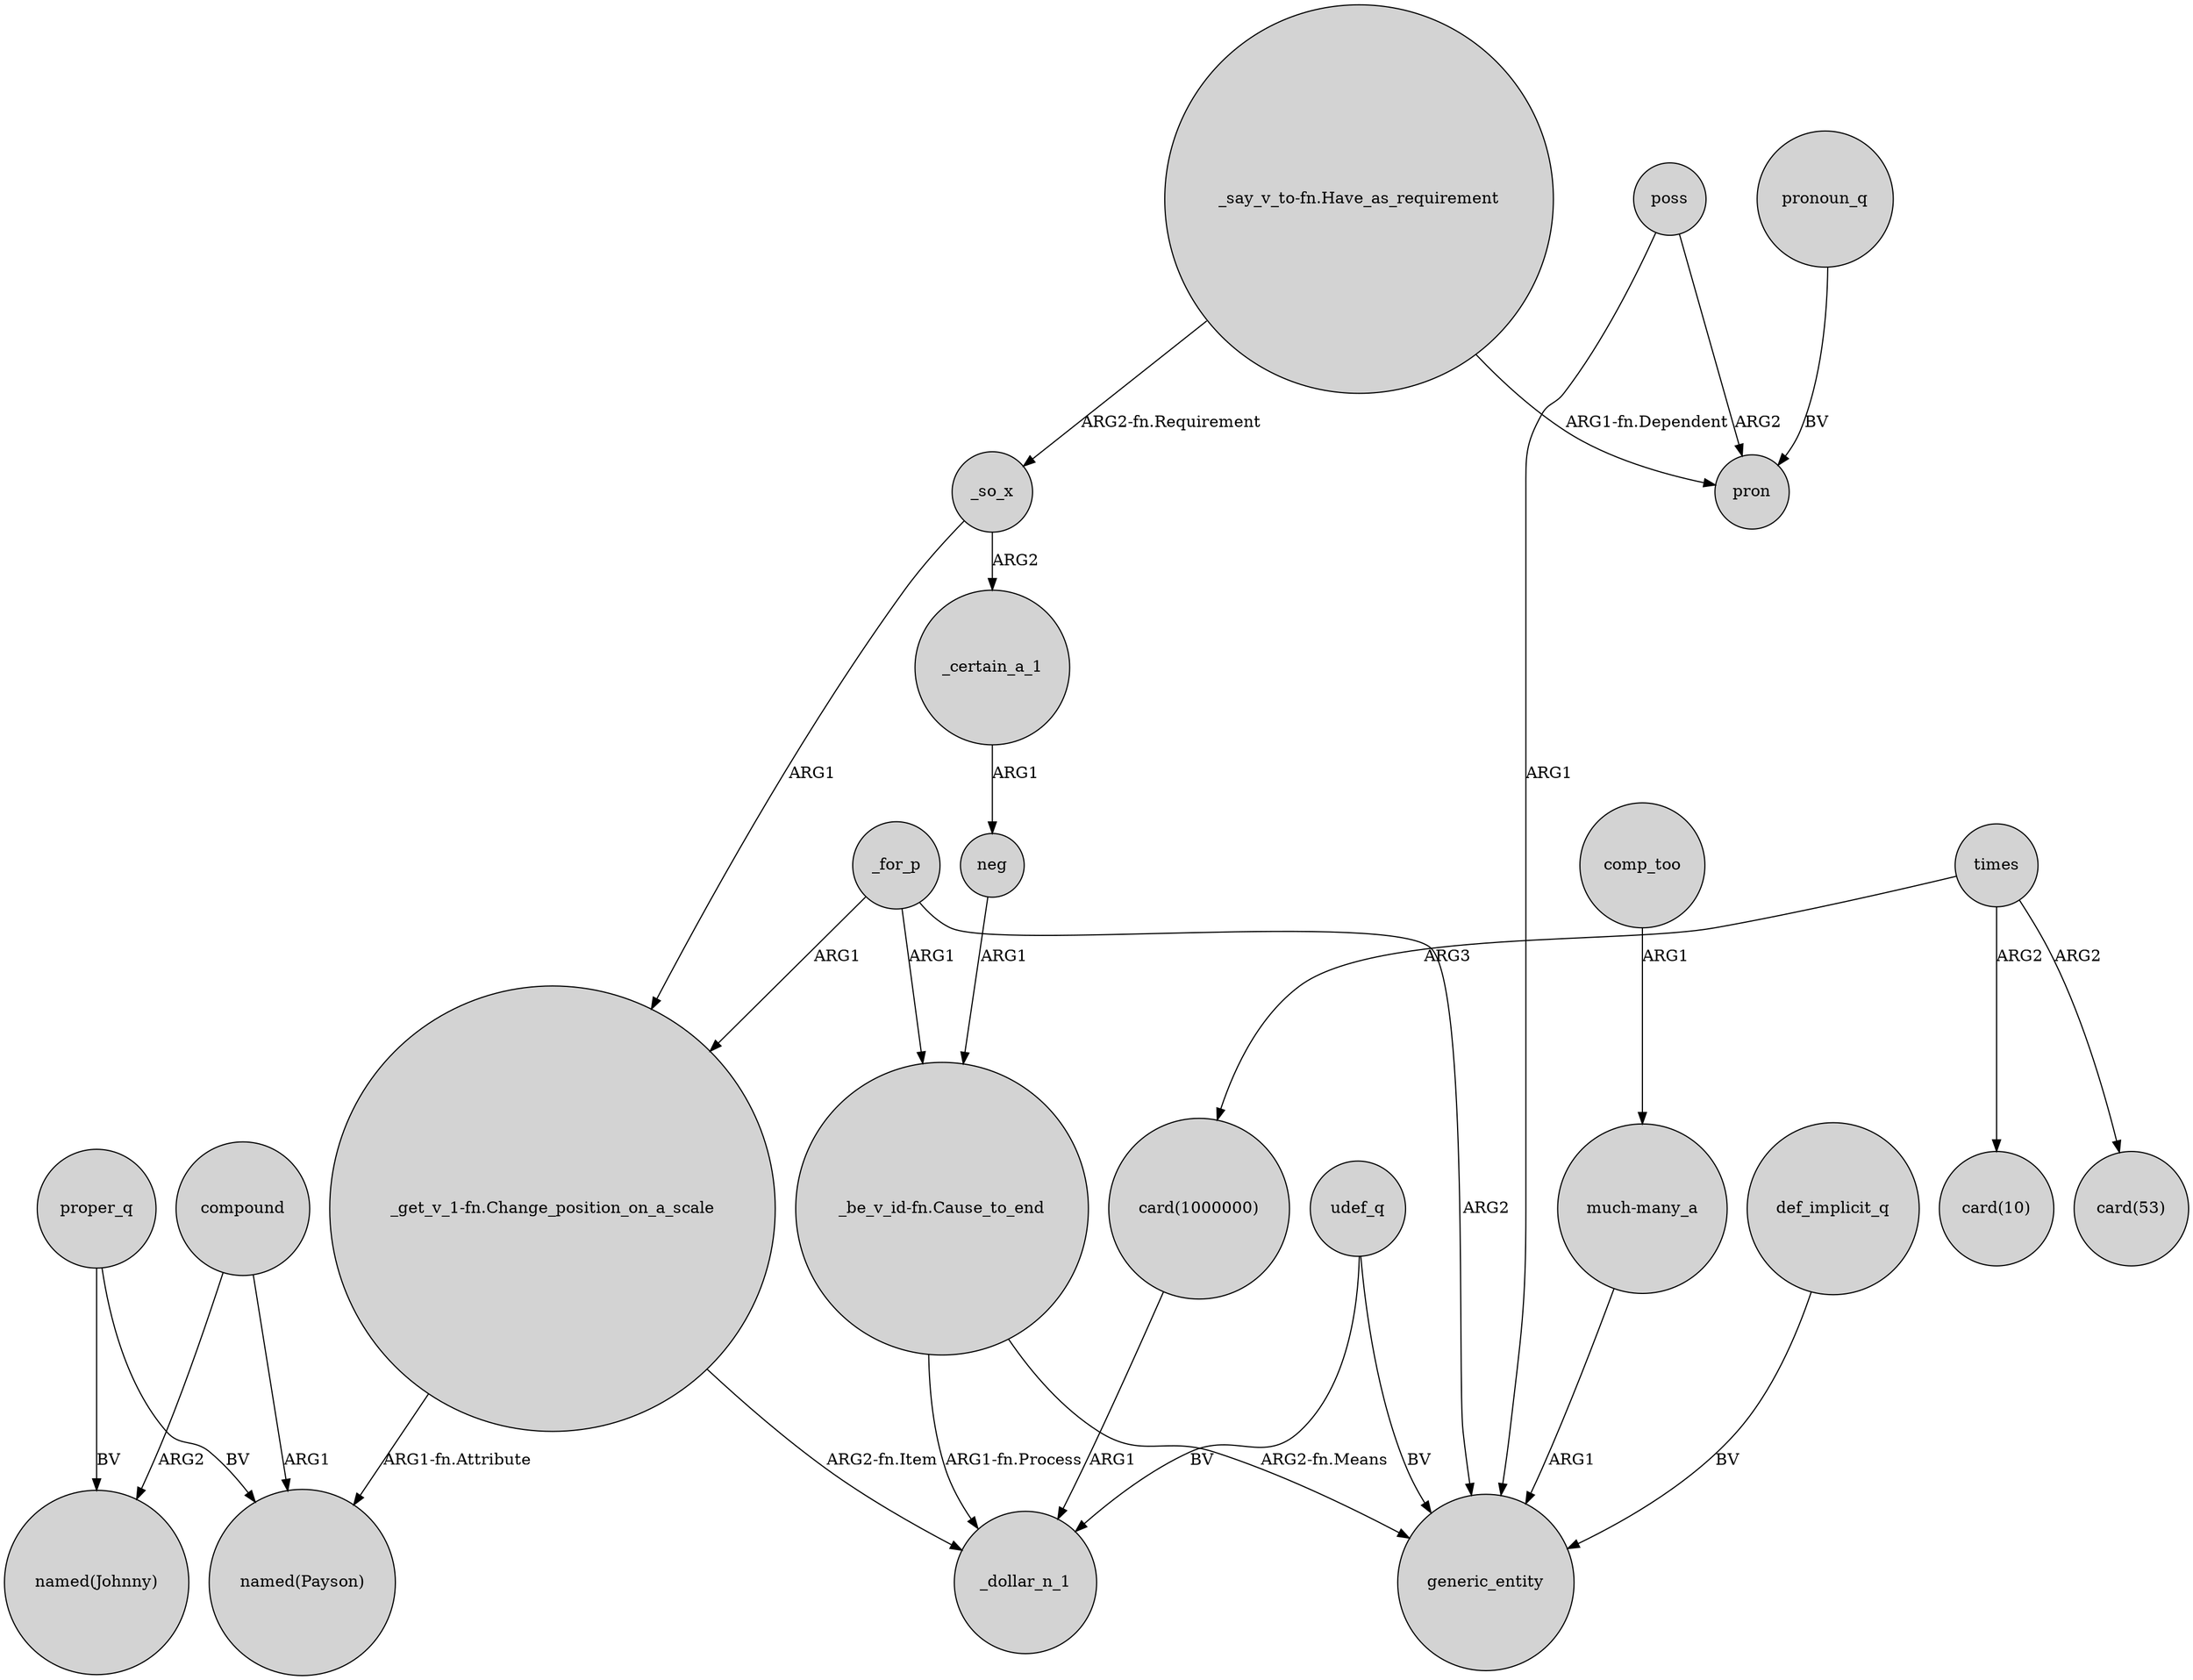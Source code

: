 digraph {
	node [shape=circle style=filled]
	proper_q -> "named(Johnny)" [label=BV]
	_for_p -> "_get_v_1-fn.Change_position_on_a_scale" [label=ARG1]
	_so_x -> "_get_v_1-fn.Change_position_on_a_scale" [label=ARG1]
	times -> "card(10)" [label=ARG2]
	neg -> "_be_v_id-fn.Cause_to_end" [label=ARG1]
	times -> "card(1000000)" [label=ARG3]
	_for_p -> generic_entity [label=ARG2]
	"_be_v_id-fn.Cause_to_end" -> _dollar_n_1 [label="ARG1-fn.Process"]
	udef_q -> generic_entity [label=BV]
	poss -> generic_entity [label=ARG1]
	pronoun_q -> pron [label=BV]
	poss -> pron [label=ARG2]
	_for_p -> "_be_v_id-fn.Cause_to_end" [label=ARG1]
	"much-many_a" -> generic_entity [label=ARG1]
	"_get_v_1-fn.Change_position_on_a_scale" -> "named(Payson)" [label="ARG1-fn.Attribute"]
	times -> "card(53)" [label=ARG2]
	"_say_v_to-fn.Have_as_requirement" -> pron [label="ARG1-fn.Dependent"]
	udef_q -> _dollar_n_1 [label=BV]
	"card(1000000)" -> _dollar_n_1 [label=ARG1]
	def_implicit_q -> generic_entity [label=BV]
	"_say_v_to-fn.Have_as_requirement" -> _so_x [label="ARG2-fn.Requirement"]
	_so_x -> _certain_a_1 [label=ARG2]
	proper_q -> "named(Payson)" [label=BV]
	comp_too -> "much-many_a" [label=ARG1]
	"_be_v_id-fn.Cause_to_end" -> generic_entity [label="ARG2-fn.Means"]
	"_get_v_1-fn.Change_position_on_a_scale" -> _dollar_n_1 [label="ARG2-fn.Item"]
	compound -> "named(Johnny)" [label=ARG2]
	compound -> "named(Payson)" [label=ARG1]
	_certain_a_1 -> neg [label=ARG1]
}
